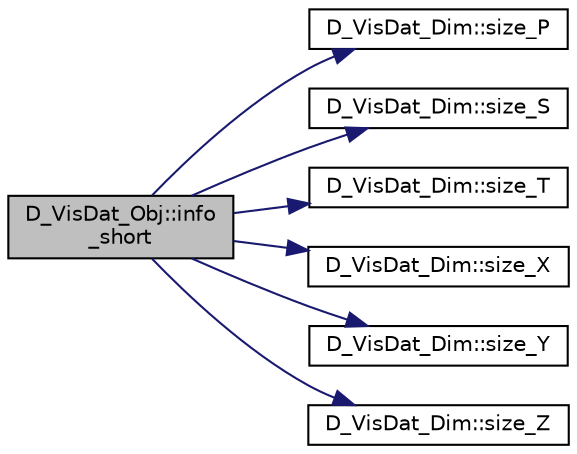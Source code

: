 digraph "D_VisDat_Obj::info_short"
{
 // LATEX_PDF_SIZE
  edge [fontname="Helvetica",fontsize="10",labelfontname="Helvetica",labelfontsize="10"];
  node [fontname="Helvetica",fontsize="10",shape=record];
  rankdir="LR";
  Node1 [label="D_VisDat_Obj::info\l_short",height=0.2,width=0.4,color="black", fillcolor="grey75", style="filled", fontcolor="black",tooltip=" "];
  Node1 -> Node2 [color="midnightblue",fontsize="10",style="solid",fontname="Helvetica"];
  Node2 [label="D_VisDat_Dim::size_P",height=0.2,width=0.4,color="black", fillcolor="white", style="filled",URL="$class_d___vis_dat___dim.html#a194a8cb35fe1b94c93593dffdaa04ae4",tooltip=" "];
  Node1 -> Node3 [color="midnightblue",fontsize="10",style="solid",fontname="Helvetica"];
  Node3 [label="D_VisDat_Dim::size_S",height=0.2,width=0.4,color="black", fillcolor="white", style="filled",URL="$class_d___vis_dat___dim.html#a184e0070c38c33cfbc9cb6f33a59cb6f",tooltip=" "];
  Node1 -> Node4 [color="midnightblue",fontsize="10",style="solid",fontname="Helvetica"];
  Node4 [label="D_VisDat_Dim::size_T",height=0.2,width=0.4,color="black", fillcolor="white", style="filled",URL="$class_d___vis_dat___dim.html#a348cae038bf63a2f28bd4ca5318b0668",tooltip=" "];
  Node1 -> Node5 [color="midnightblue",fontsize="10",style="solid",fontname="Helvetica"];
  Node5 [label="D_VisDat_Dim::size_X",height=0.2,width=0.4,color="black", fillcolor="white", style="filled",URL="$class_d___vis_dat___dim.html#a8fa7caa3b5d1de10201d4b693fee0b72",tooltip=" "];
  Node1 -> Node6 [color="midnightblue",fontsize="10",style="solid",fontname="Helvetica"];
  Node6 [label="D_VisDat_Dim::size_Y",height=0.2,width=0.4,color="black", fillcolor="white", style="filled",URL="$class_d___vis_dat___dim.html#a2b8739277fc2bcfd0f9c6d7b3ea919cc",tooltip=" "];
  Node1 -> Node7 [color="midnightblue",fontsize="10",style="solid",fontname="Helvetica"];
  Node7 [label="D_VisDat_Dim::size_Z",height=0.2,width=0.4,color="black", fillcolor="white", style="filled",URL="$class_d___vis_dat___dim.html#ab06c6312191e35339561f1a547049f5a",tooltip=" "];
}
